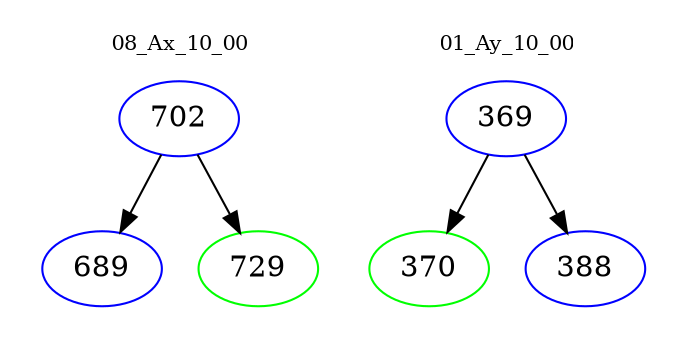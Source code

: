 digraph{
subgraph cluster_0 {
color = white
label = "08_Ax_10_00";
fontsize=10;
T0_702 [label="702", color="blue"]
T0_702 -> T0_689 [color="black"]
T0_689 [label="689", color="blue"]
T0_702 -> T0_729 [color="black"]
T0_729 [label="729", color="green"]
}
subgraph cluster_1 {
color = white
label = "01_Ay_10_00";
fontsize=10;
T1_369 [label="369", color="blue"]
T1_369 -> T1_370 [color="black"]
T1_370 [label="370", color="green"]
T1_369 -> T1_388 [color="black"]
T1_388 [label="388", color="blue"]
}
}
